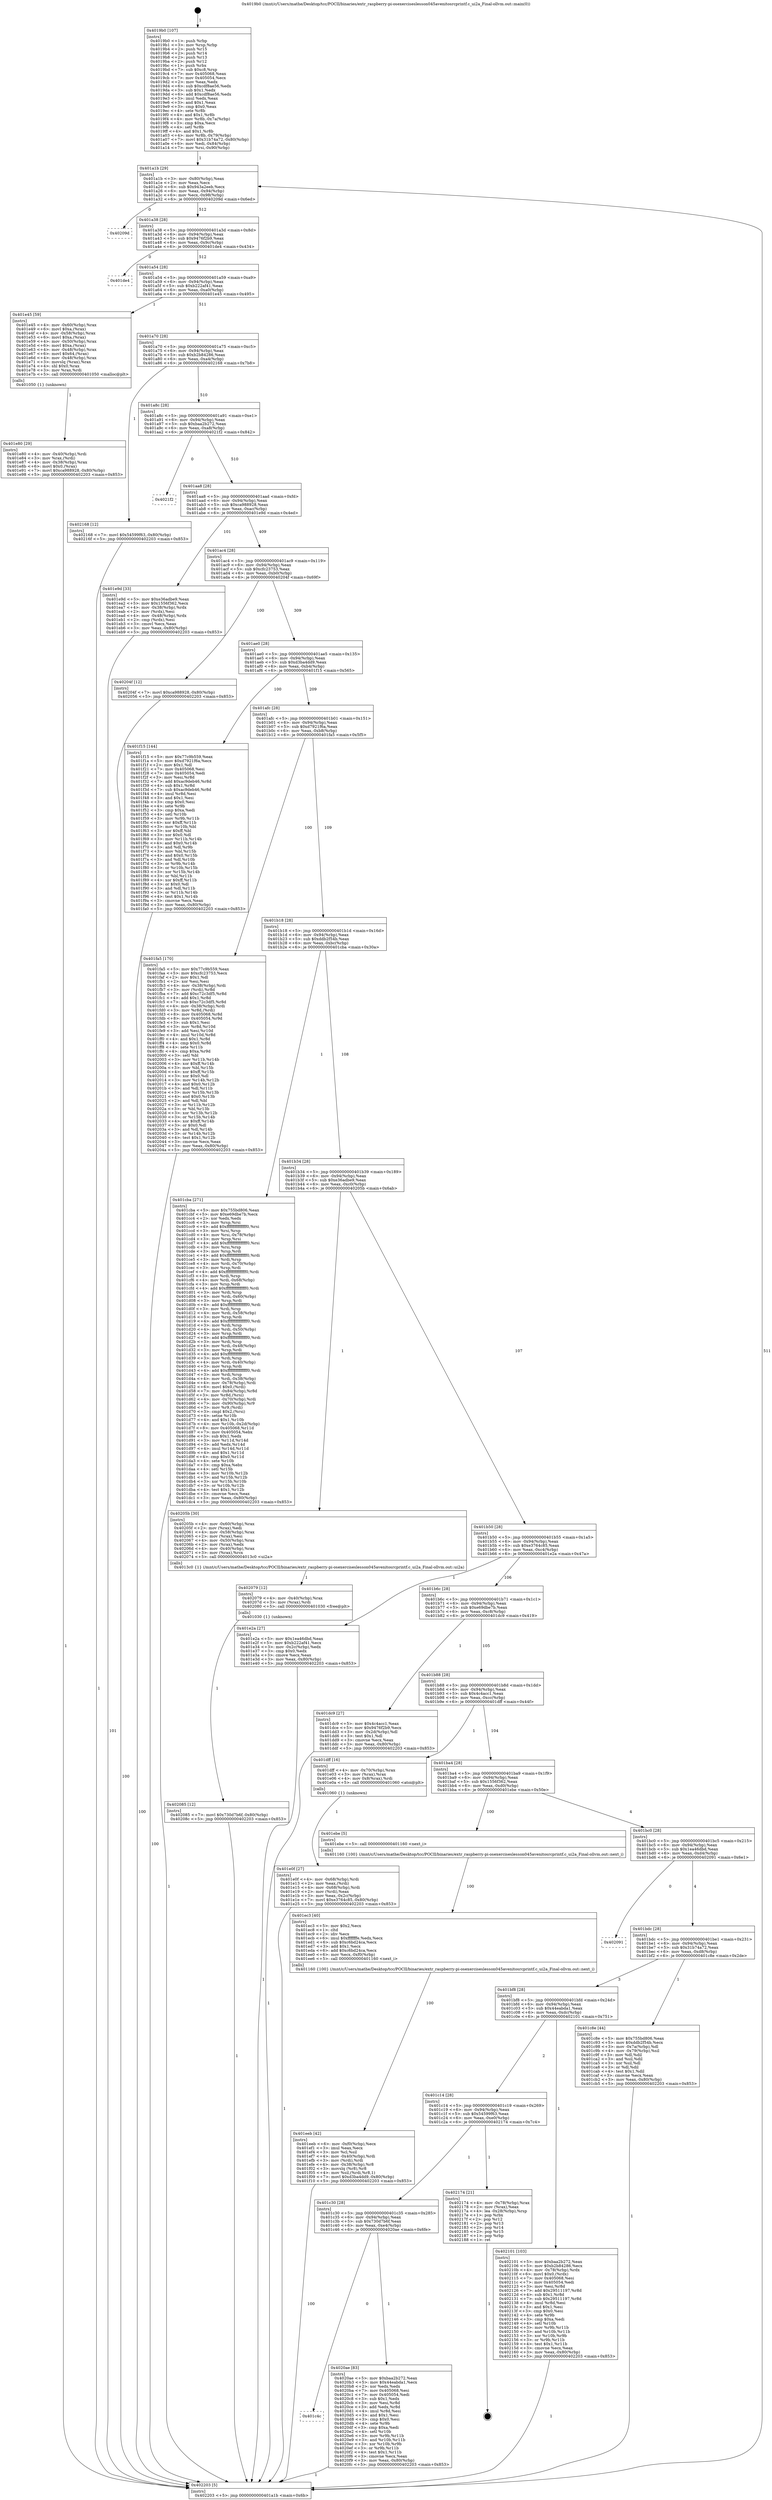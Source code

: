 digraph "0x4019b0" {
  label = "0x4019b0 (/mnt/c/Users/mathe/Desktop/tcc/POCII/binaries/extr_raspberry-pi-osexerciseslesson045avenitosrcprintf.c_ui2a_Final-ollvm.out::main(0))"
  labelloc = "t"
  node[shape=record]

  Entry [label="",width=0.3,height=0.3,shape=circle,fillcolor=black,style=filled]
  "0x401a1b" [label="{
     0x401a1b [29]\l
     | [instrs]\l
     &nbsp;&nbsp;0x401a1b \<+3\>: mov -0x80(%rbp),%eax\l
     &nbsp;&nbsp;0x401a1e \<+2\>: mov %eax,%ecx\l
     &nbsp;&nbsp;0x401a20 \<+6\>: sub $0x943a2eeb,%ecx\l
     &nbsp;&nbsp;0x401a26 \<+6\>: mov %eax,-0x94(%rbp)\l
     &nbsp;&nbsp;0x401a2c \<+6\>: mov %ecx,-0x98(%rbp)\l
     &nbsp;&nbsp;0x401a32 \<+6\>: je 000000000040209d \<main+0x6ed\>\l
  }"]
  "0x40209d" [label="{
     0x40209d\l
  }", style=dashed]
  "0x401a38" [label="{
     0x401a38 [28]\l
     | [instrs]\l
     &nbsp;&nbsp;0x401a38 \<+5\>: jmp 0000000000401a3d \<main+0x8d\>\l
     &nbsp;&nbsp;0x401a3d \<+6\>: mov -0x94(%rbp),%eax\l
     &nbsp;&nbsp;0x401a43 \<+5\>: sub $0x9476f2b9,%eax\l
     &nbsp;&nbsp;0x401a48 \<+6\>: mov %eax,-0x9c(%rbp)\l
     &nbsp;&nbsp;0x401a4e \<+6\>: je 0000000000401de4 \<main+0x434\>\l
  }"]
  Exit [label="",width=0.3,height=0.3,shape=circle,fillcolor=black,style=filled,peripheries=2]
  "0x401de4" [label="{
     0x401de4\l
  }", style=dashed]
  "0x401a54" [label="{
     0x401a54 [28]\l
     | [instrs]\l
     &nbsp;&nbsp;0x401a54 \<+5\>: jmp 0000000000401a59 \<main+0xa9\>\l
     &nbsp;&nbsp;0x401a59 \<+6\>: mov -0x94(%rbp),%eax\l
     &nbsp;&nbsp;0x401a5f \<+5\>: sub $0xb222af41,%eax\l
     &nbsp;&nbsp;0x401a64 \<+6\>: mov %eax,-0xa0(%rbp)\l
     &nbsp;&nbsp;0x401a6a \<+6\>: je 0000000000401e45 \<main+0x495\>\l
  }"]
  "0x401c4c" [label="{
     0x401c4c\l
  }", style=dashed]
  "0x401e45" [label="{
     0x401e45 [59]\l
     | [instrs]\l
     &nbsp;&nbsp;0x401e45 \<+4\>: mov -0x60(%rbp),%rax\l
     &nbsp;&nbsp;0x401e49 \<+6\>: movl $0xa,(%rax)\l
     &nbsp;&nbsp;0x401e4f \<+4\>: mov -0x58(%rbp),%rax\l
     &nbsp;&nbsp;0x401e53 \<+6\>: movl $0xa,(%rax)\l
     &nbsp;&nbsp;0x401e59 \<+4\>: mov -0x50(%rbp),%rax\l
     &nbsp;&nbsp;0x401e5d \<+6\>: movl $0xa,(%rax)\l
     &nbsp;&nbsp;0x401e63 \<+4\>: mov -0x48(%rbp),%rax\l
     &nbsp;&nbsp;0x401e67 \<+6\>: movl $0x64,(%rax)\l
     &nbsp;&nbsp;0x401e6d \<+4\>: mov -0x48(%rbp),%rax\l
     &nbsp;&nbsp;0x401e71 \<+3\>: movslq (%rax),%rax\l
     &nbsp;&nbsp;0x401e74 \<+4\>: shl $0x0,%rax\l
     &nbsp;&nbsp;0x401e78 \<+3\>: mov %rax,%rdi\l
     &nbsp;&nbsp;0x401e7b \<+5\>: call 0000000000401050 \<malloc@plt\>\l
     | [calls]\l
     &nbsp;&nbsp;0x401050 \{1\} (unknown)\l
  }"]
  "0x401a70" [label="{
     0x401a70 [28]\l
     | [instrs]\l
     &nbsp;&nbsp;0x401a70 \<+5\>: jmp 0000000000401a75 \<main+0xc5\>\l
     &nbsp;&nbsp;0x401a75 \<+6\>: mov -0x94(%rbp),%eax\l
     &nbsp;&nbsp;0x401a7b \<+5\>: sub $0xb2b84286,%eax\l
     &nbsp;&nbsp;0x401a80 \<+6\>: mov %eax,-0xa4(%rbp)\l
     &nbsp;&nbsp;0x401a86 \<+6\>: je 0000000000402168 \<main+0x7b8\>\l
  }"]
  "0x4020ae" [label="{
     0x4020ae [83]\l
     | [instrs]\l
     &nbsp;&nbsp;0x4020ae \<+5\>: mov $0xbaa2b272,%eax\l
     &nbsp;&nbsp;0x4020b3 \<+5\>: mov $0x44eabda1,%ecx\l
     &nbsp;&nbsp;0x4020b8 \<+2\>: xor %edx,%edx\l
     &nbsp;&nbsp;0x4020ba \<+7\>: mov 0x405068,%esi\l
     &nbsp;&nbsp;0x4020c1 \<+7\>: mov 0x405054,%edi\l
     &nbsp;&nbsp;0x4020c8 \<+3\>: sub $0x1,%edx\l
     &nbsp;&nbsp;0x4020cb \<+3\>: mov %esi,%r8d\l
     &nbsp;&nbsp;0x4020ce \<+3\>: add %edx,%r8d\l
     &nbsp;&nbsp;0x4020d1 \<+4\>: imul %r8d,%esi\l
     &nbsp;&nbsp;0x4020d5 \<+3\>: and $0x1,%esi\l
     &nbsp;&nbsp;0x4020d8 \<+3\>: cmp $0x0,%esi\l
     &nbsp;&nbsp;0x4020db \<+4\>: sete %r9b\l
     &nbsp;&nbsp;0x4020df \<+3\>: cmp $0xa,%edi\l
     &nbsp;&nbsp;0x4020e2 \<+4\>: setl %r10b\l
     &nbsp;&nbsp;0x4020e6 \<+3\>: mov %r9b,%r11b\l
     &nbsp;&nbsp;0x4020e9 \<+3\>: and %r10b,%r11b\l
     &nbsp;&nbsp;0x4020ec \<+3\>: xor %r10b,%r9b\l
     &nbsp;&nbsp;0x4020ef \<+3\>: or %r9b,%r11b\l
     &nbsp;&nbsp;0x4020f2 \<+4\>: test $0x1,%r11b\l
     &nbsp;&nbsp;0x4020f6 \<+3\>: cmovne %ecx,%eax\l
     &nbsp;&nbsp;0x4020f9 \<+3\>: mov %eax,-0x80(%rbp)\l
     &nbsp;&nbsp;0x4020fc \<+5\>: jmp 0000000000402203 \<main+0x853\>\l
  }"]
  "0x402168" [label="{
     0x402168 [12]\l
     | [instrs]\l
     &nbsp;&nbsp;0x402168 \<+7\>: movl $0x54599f63,-0x80(%rbp)\l
     &nbsp;&nbsp;0x40216f \<+5\>: jmp 0000000000402203 \<main+0x853\>\l
  }"]
  "0x401a8c" [label="{
     0x401a8c [28]\l
     | [instrs]\l
     &nbsp;&nbsp;0x401a8c \<+5\>: jmp 0000000000401a91 \<main+0xe1\>\l
     &nbsp;&nbsp;0x401a91 \<+6\>: mov -0x94(%rbp),%eax\l
     &nbsp;&nbsp;0x401a97 \<+5\>: sub $0xbaa2b272,%eax\l
     &nbsp;&nbsp;0x401a9c \<+6\>: mov %eax,-0xa8(%rbp)\l
     &nbsp;&nbsp;0x401aa2 \<+6\>: je 00000000004021f2 \<main+0x842\>\l
  }"]
  "0x401c30" [label="{
     0x401c30 [28]\l
     | [instrs]\l
     &nbsp;&nbsp;0x401c30 \<+5\>: jmp 0000000000401c35 \<main+0x285\>\l
     &nbsp;&nbsp;0x401c35 \<+6\>: mov -0x94(%rbp),%eax\l
     &nbsp;&nbsp;0x401c3b \<+5\>: sub $0x730d7b6f,%eax\l
     &nbsp;&nbsp;0x401c40 \<+6\>: mov %eax,-0xe4(%rbp)\l
     &nbsp;&nbsp;0x401c46 \<+6\>: je 00000000004020ae \<main+0x6fe\>\l
  }"]
  "0x4021f2" [label="{
     0x4021f2\l
  }", style=dashed]
  "0x401aa8" [label="{
     0x401aa8 [28]\l
     | [instrs]\l
     &nbsp;&nbsp;0x401aa8 \<+5\>: jmp 0000000000401aad \<main+0xfd\>\l
     &nbsp;&nbsp;0x401aad \<+6\>: mov -0x94(%rbp),%eax\l
     &nbsp;&nbsp;0x401ab3 \<+5\>: sub $0xca988928,%eax\l
     &nbsp;&nbsp;0x401ab8 \<+6\>: mov %eax,-0xac(%rbp)\l
     &nbsp;&nbsp;0x401abe \<+6\>: je 0000000000401e9d \<main+0x4ed\>\l
  }"]
  "0x402174" [label="{
     0x402174 [21]\l
     | [instrs]\l
     &nbsp;&nbsp;0x402174 \<+4\>: mov -0x78(%rbp),%rax\l
     &nbsp;&nbsp;0x402178 \<+2\>: mov (%rax),%eax\l
     &nbsp;&nbsp;0x40217a \<+4\>: lea -0x28(%rbp),%rsp\l
     &nbsp;&nbsp;0x40217e \<+1\>: pop %rbx\l
     &nbsp;&nbsp;0x40217f \<+2\>: pop %r12\l
     &nbsp;&nbsp;0x402181 \<+2\>: pop %r13\l
     &nbsp;&nbsp;0x402183 \<+2\>: pop %r14\l
     &nbsp;&nbsp;0x402185 \<+2\>: pop %r15\l
     &nbsp;&nbsp;0x402187 \<+1\>: pop %rbp\l
     &nbsp;&nbsp;0x402188 \<+1\>: ret\l
  }"]
  "0x401e9d" [label="{
     0x401e9d [33]\l
     | [instrs]\l
     &nbsp;&nbsp;0x401e9d \<+5\>: mov $0xe36adbe9,%eax\l
     &nbsp;&nbsp;0x401ea2 \<+5\>: mov $0x1556f362,%ecx\l
     &nbsp;&nbsp;0x401ea7 \<+4\>: mov -0x38(%rbp),%rdx\l
     &nbsp;&nbsp;0x401eab \<+2\>: mov (%rdx),%esi\l
     &nbsp;&nbsp;0x401ead \<+4\>: mov -0x48(%rbp),%rdx\l
     &nbsp;&nbsp;0x401eb1 \<+2\>: cmp (%rdx),%esi\l
     &nbsp;&nbsp;0x401eb3 \<+3\>: cmovl %ecx,%eax\l
     &nbsp;&nbsp;0x401eb6 \<+3\>: mov %eax,-0x80(%rbp)\l
     &nbsp;&nbsp;0x401eb9 \<+5\>: jmp 0000000000402203 \<main+0x853\>\l
  }"]
  "0x401ac4" [label="{
     0x401ac4 [28]\l
     | [instrs]\l
     &nbsp;&nbsp;0x401ac4 \<+5\>: jmp 0000000000401ac9 \<main+0x119\>\l
     &nbsp;&nbsp;0x401ac9 \<+6\>: mov -0x94(%rbp),%eax\l
     &nbsp;&nbsp;0x401acf \<+5\>: sub $0xcfc23753,%eax\l
     &nbsp;&nbsp;0x401ad4 \<+6\>: mov %eax,-0xb0(%rbp)\l
     &nbsp;&nbsp;0x401ada \<+6\>: je 000000000040204f \<main+0x69f\>\l
  }"]
  "0x401c14" [label="{
     0x401c14 [28]\l
     | [instrs]\l
     &nbsp;&nbsp;0x401c14 \<+5\>: jmp 0000000000401c19 \<main+0x269\>\l
     &nbsp;&nbsp;0x401c19 \<+6\>: mov -0x94(%rbp),%eax\l
     &nbsp;&nbsp;0x401c1f \<+5\>: sub $0x54599f63,%eax\l
     &nbsp;&nbsp;0x401c24 \<+6\>: mov %eax,-0xe0(%rbp)\l
     &nbsp;&nbsp;0x401c2a \<+6\>: je 0000000000402174 \<main+0x7c4\>\l
  }"]
  "0x40204f" [label="{
     0x40204f [12]\l
     | [instrs]\l
     &nbsp;&nbsp;0x40204f \<+7\>: movl $0xca988928,-0x80(%rbp)\l
     &nbsp;&nbsp;0x402056 \<+5\>: jmp 0000000000402203 \<main+0x853\>\l
  }"]
  "0x401ae0" [label="{
     0x401ae0 [28]\l
     | [instrs]\l
     &nbsp;&nbsp;0x401ae0 \<+5\>: jmp 0000000000401ae5 \<main+0x135\>\l
     &nbsp;&nbsp;0x401ae5 \<+6\>: mov -0x94(%rbp),%eax\l
     &nbsp;&nbsp;0x401aeb \<+5\>: sub $0xd3ba4dd9,%eax\l
     &nbsp;&nbsp;0x401af0 \<+6\>: mov %eax,-0xb4(%rbp)\l
     &nbsp;&nbsp;0x401af6 \<+6\>: je 0000000000401f15 \<main+0x565\>\l
  }"]
  "0x402101" [label="{
     0x402101 [103]\l
     | [instrs]\l
     &nbsp;&nbsp;0x402101 \<+5\>: mov $0xbaa2b272,%eax\l
     &nbsp;&nbsp;0x402106 \<+5\>: mov $0xb2b84286,%ecx\l
     &nbsp;&nbsp;0x40210b \<+4\>: mov -0x78(%rbp),%rdx\l
     &nbsp;&nbsp;0x40210f \<+6\>: movl $0x0,(%rdx)\l
     &nbsp;&nbsp;0x402115 \<+7\>: mov 0x405068,%esi\l
     &nbsp;&nbsp;0x40211c \<+7\>: mov 0x405054,%edi\l
     &nbsp;&nbsp;0x402123 \<+3\>: mov %esi,%r8d\l
     &nbsp;&nbsp;0x402126 \<+7\>: add $0x29511197,%r8d\l
     &nbsp;&nbsp;0x40212d \<+4\>: sub $0x1,%r8d\l
     &nbsp;&nbsp;0x402131 \<+7\>: sub $0x29511197,%r8d\l
     &nbsp;&nbsp;0x402138 \<+4\>: imul %r8d,%esi\l
     &nbsp;&nbsp;0x40213c \<+3\>: and $0x1,%esi\l
     &nbsp;&nbsp;0x40213f \<+3\>: cmp $0x0,%esi\l
     &nbsp;&nbsp;0x402142 \<+4\>: sete %r9b\l
     &nbsp;&nbsp;0x402146 \<+3\>: cmp $0xa,%edi\l
     &nbsp;&nbsp;0x402149 \<+4\>: setl %r10b\l
     &nbsp;&nbsp;0x40214d \<+3\>: mov %r9b,%r11b\l
     &nbsp;&nbsp;0x402150 \<+3\>: and %r10b,%r11b\l
     &nbsp;&nbsp;0x402153 \<+3\>: xor %r10b,%r9b\l
     &nbsp;&nbsp;0x402156 \<+3\>: or %r9b,%r11b\l
     &nbsp;&nbsp;0x402159 \<+4\>: test $0x1,%r11b\l
     &nbsp;&nbsp;0x40215d \<+3\>: cmovne %ecx,%eax\l
     &nbsp;&nbsp;0x402160 \<+3\>: mov %eax,-0x80(%rbp)\l
     &nbsp;&nbsp;0x402163 \<+5\>: jmp 0000000000402203 \<main+0x853\>\l
  }"]
  "0x401f15" [label="{
     0x401f15 [144]\l
     | [instrs]\l
     &nbsp;&nbsp;0x401f15 \<+5\>: mov $0x77c9b559,%eax\l
     &nbsp;&nbsp;0x401f1a \<+5\>: mov $0xd7921f6a,%ecx\l
     &nbsp;&nbsp;0x401f1f \<+2\>: mov $0x1,%dl\l
     &nbsp;&nbsp;0x401f21 \<+7\>: mov 0x405068,%esi\l
     &nbsp;&nbsp;0x401f28 \<+7\>: mov 0x405054,%edi\l
     &nbsp;&nbsp;0x401f2f \<+3\>: mov %esi,%r8d\l
     &nbsp;&nbsp;0x401f32 \<+7\>: add $0xac9deb46,%r8d\l
     &nbsp;&nbsp;0x401f39 \<+4\>: sub $0x1,%r8d\l
     &nbsp;&nbsp;0x401f3d \<+7\>: sub $0xac9deb46,%r8d\l
     &nbsp;&nbsp;0x401f44 \<+4\>: imul %r8d,%esi\l
     &nbsp;&nbsp;0x401f48 \<+3\>: and $0x1,%esi\l
     &nbsp;&nbsp;0x401f4b \<+3\>: cmp $0x0,%esi\l
     &nbsp;&nbsp;0x401f4e \<+4\>: sete %r9b\l
     &nbsp;&nbsp;0x401f52 \<+3\>: cmp $0xa,%edi\l
     &nbsp;&nbsp;0x401f55 \<+4\>: setl %r10b\l
     &nbsp;&nbsp;0x401f59 \<+3\>: mov %r9b,%r11b\l
     &nbsp;&nbsp;0x401f5c \<+4\>: xor $0xff,%r11b\l
     &nbsp;&nbsp;0x401f60 \<+3\>: mov %r10b,%bl\l
     &nbsp;&nbsp;0x401f63 \<+3\>: xor $0xff,%bl\l
     &nbsp;&nbsp;0x401f66 \<+3\>: xor $0x0,%dl\l
     &nbsp;&nbsp;0x401f69 \<+3\>: mov %r11b,%r14b\l
     &nbsp;&nbsp;0x401f6c \<+4\>: and $0x0,%r14b\l
     &nbsp;&nbsp;0x401f70 \<+3\>: and %dl,%r9b\l
     &nbsp;&nbsp;0x401f73 \<+3\>: mov %bl,%r15b\l
     &nbsp;&nbsp;0x401f76 \<+4\>: and $0x0,%r15b\l
     &nbsp;&nbsp;0x401f7a \<+3\>: and %dl,%r10b\l
     &nbsp;&nbsp;0x401f7d \<+3\>: or %r9b,%r14b\l
     &nbsp;&nbsp;0x401f80 \<+3\>: or %r10b,%r15b\l
     &nbsp;&nbsp;0x401f83 \<+3\>: xor %r15b,%r14b\l
     &nbsp;&nbsp;0x401f86 \<+3\>: or %bl,%r11b\l
     &nbsp;&nbsp;0x401f89 \<+4\>: xor $0xff,%r11b\l
     &nbsp;&nbsp;0x401f8d \<+3\>: or $0x0,%dl\l
     &nbsp;&nbsp;0x401f90 \<+3\>: and %dl,%r11b\l
     &nbsp;&nbsp;0x401f93 \<+3\>: or %r11b,%r14b\l
     &nbsp;&nbsp;0x401f96 \<+4\>: test $0x1,%r14b\l
     &nbsp;&nbsp;0x401f9a \<+3\>: cmovne %ecx,%eax\l
     &nbsp;&nbsp;0x401f9d \<+3\>: mov %eax,-0x80(%rbp)\l
     &nbsp;&nbsp;0x401fa0 \<+5\>: jmp 0000000000402203 \<main+0x853\>\l
  }"]
  "0x401afc" [label="{
     0x401afc [28]\l
     | [instrs]\l
     &nbsp;&nbsp;0x401afc \<+5\>: jmp 0000000000401b01 \<main+0x151\>\l
     &nbsp;&nbsp;0x401b01 \<+6\>: mov -0x94(%rbp),%eax\l
     &nbsp;&nbsp;0x401b07 \<+5\>: sub $0xd7921f6a,%eax\l
     &nbsp;&nbsp;0x401b0c \<+6\>: mov %eax,-0xb8(%rbp)\l
     &nbsp;&nbsp;0x401b12 \<+6\>: je 0000000000401fa5 \<main+0x5f5\>\l
  }"]
  "0x402085" [label="{
     0x402085 [12]\l
     | [instrs]\l
     &nbsp;&nbsp;0x402085 \<+7\>: movl $0x730d7b6f,-0x80(%rbp)\l
     &nbsp;&nbsp;0x40208c \<+5\>: jmp 0000000000402203 \<main+0x853\>\l
  }"]
  "0x401fa5" [label="{
     0x401fa5 [170]\l
     | [instrs]\l
     &nbsp;&nbsp;0x401fa5 \<+5\>: mov $0x77c9b559,%eax\l
     &nbsp;&nbsp;0x401faa \<+5\>: mov $0xcfc23753,%ecx\l
     &nbsp;&nbsp;0x401faf \<+2\>: mov $0x1,%dl\l
     &nbsp;&nbsp;0x401fb1 \<+2\>: xor %esi,%esi\l
     &nbsp;&nbsp;0x401fb3 \<+4\>: mov -0x38(%rbp),%rdi\l
     &nbsp;&nbsp;0x401fb7 \<+3\>: mov (%rdi),%r8d\l
     &nbsp;&nbsp;0x401fba \<+7\>: add $0xc72c3df5,%r8d\l
     &nbsp;&nbsp;0x401fc1 \<+4\>: add $0x1,%r8d\l
     &nbsp;&nbsp;0x401fc5 \<+7\>: sub $0xc72c3df5,%r8d\l
     &nbsp;&nbsp;0x401fcc \<+4\>: mov -0x38(%rbp),%rdi\l
     &nbsp;&nbsp;0x401fd0 \<+3\>: mov %r8d,(%rdi)\l
     &nbsp;&nbsp;0x401fd3 \<+8\>: mov 0x405068,%r8d\l
     &nbsp;&nbsp;0x401fdb \<+8\>: mov 0x405054,%r9d\l
     &nbsp;&nbsp;0x401fe3 \<+3\>: sub $0x1,%esi\l
     &nbsp;&nbsp;0x401fe6 \<+3\>: mov %r8d,%r10d\l
     &nbsp;&nbsp;0x401fe9 \<+3\>: add %esi,%r10d\l
     &nbsp;&nbsp;0x401fec \<+4\>: imul %r10d,%r8d\l
     &nbsp;&nbsp;0x401ff0 \<+4\>: and $0x1,%r8d\l
     &nbsp;&nbsp;0x401ff4 \<+4\>: cmp $0x0,%r8d\l
     &nbsp;&nbsp;0x401ff8 \<+4\>: sete %r11b\l
     &nbsp;&nbsp;0x401ffc \<+4\>: cmp $0xa,%r9d\l
     &nbsp;&nbsp;0x402000 \<+3\>: setl %bl\l
     &nbsp;&nbsp;0x402003 \<+3\>: mov %r11b,%r14b\l
     &nbsp;&nbsp;0x402006 \<+4\>: xor $0xff,%r14b\l
     &nbsp;&nbsp;0x40200a \<+3\>: mov %bl,%r15b\l
     &nbsp;&nbsp;0x40200d \<+4\>: xor $0xff,%r15b\l
     &nbsp;&nbsp;0x402011 \<+3\>: xor $0x0,%dl\l
     &nbsp;&nbsp;0x402014 \<+3\>: mov %r14b,%r12b\l
     &nbsp;&nbsp;0x402017 \<+4\>: and $0x0,%r12b\l
     &nbsp;&nbsp;0x40201b \<+3\>: and %dl,%r11b\l
     &nbsp;&nbsp;0x40201e \<+3\>: mov %r15b,%r13b\l
     &nbsp;&nbsp;0x402021 \<+4\>: and $0x0,%r13b\l
     &nbsp;&nbsp;0x402025 \<+2\>: and %dl,%bl\l
     &nbsp;&nbsp;0x402027 \<+3\>: or %r11b,%r12b\l
     &nbsp;&nbsp;0x40202a \<+3\>: or %bl,%r13b\l
     &nbsp;&nbsp;0x40202d \<+3\>: xor %r13b,%r12b\l
     &nbsp;&nbsp;0x402030 \<+3\>: or %r15b,%r14b\l
     &nbsp;&nbsp;0x402033 \<+4\>: xor $0xff,%r14b\l
     &nbsp;&nbsp;0x402037 \<+3\>: or $0x0,%dl\l
     &nbsp;&nbsp;0x40203a \<+3\>: and %dl,%r14b\l
     &nbsp;&nbsp;0x40203d \<+3\>: or %r14b,%r12b\l
     &nbsp;&nbsp;0x402040 \<+4\>: test $0x1,%r12b\l
     &nbsp;&nbsp;0x402044 \<+3\>: cmovne %ecx,%eax\l
     &nbsp;&nbsp;0x402047 \<+3\>: mov %eax,-0x80(%rbp)\l
     &nbsp;&nbsp;0x40204a \<+5\>: jmp 0000000000402203 \<main+0x853\>\l
  }"]
  "0x401b18" [label="{
     0x401b18 [28]\l
     | [instrs]\l
     &nbsp;&nbsp;0x401b18 \<+5\>: jmp 0000000000401b1d \<main+0x16d\>\l
     &nbsp;&nbsp;0x401b1d \<+6\>: mov -0x94(%rbp),%eax\l
     &nbsp;&nbsp;0x401b23 \<+5\>: sub $0xddb2f54b,%eax\l
     &nbsp;&nbsp;0x401b28 \<+6\>: mov %eax,-0xbc(%rbp)\l
     &nbsp;&nbsp;0x401b2e \<+6\>: je 0000000000401cba \<main+0x30a\>\l
  }"]
  "0x402079" [label="{
     0x402079 [12]\l
     | [instrs]\l
     &nbsp;&nbsp;0x402079 \<+4\>: mov -0x40(%rbp),%rax\l
     &nbsp;&nbsp;0x40207d \<+3\>: mov (%rax),%rdi\l
     &nbsp;&nbsp;0x402080 \<+5\>: call 0000000000401030 \<free@plt\>\l
     | [calls]\l
     &nbsp;&nbsp;0x401030 \{1\} (unknown)\l
  }"]
  "0x401cba" [label="{
     0x401cba [271]\l
     | [instrs]\l
     &nbsp;&nbsp;0x401cba \<+5\>: mov $0x755bd806,%eax\l
     &nbsp;&nbsp;0x401cbf \<+5\>: mov $0xe69dbe7b,%ecx\l
     &nbsp;&nbsp;0x401cc4 \<+2\>: xor %edx,%edx\l
     &nbsp;&nbsp;0x401cc6 \<+3\>: mov %rsp,%rsi\l
     &nbsp;&nbsp;0x401cc9 \<+4\>: add $0xfffffffffffffff0,%rsi\l
     &nbsp;&nbsp;0x401ccd \<+3\>: mov %rsi,%rsp\l
     &nbsp;&nbsp;0x401cd0 \<+4\>: mov %rsi,-0x78(%rbp)\l
     &nbsp;&nbsp;0x401cd4 \<+3\>: mov %rsp,%rsi\l
     &nbsp;&nbsp;0x401cd7 \<+4\>: add $0xfffffffffffffff0,%rsi\l
     &nbsp;&nbsp;0x401cdb \<+3\>: mov %rsi,%rsp\l
     &nbsp;&nbsp;0x401cde \<+3\>: mov %rsp,%rdi\l
     &nbsp;&nbsp;0x401ce1 \<+4\>: add $0xfffffffffffffff0,%rdi\l
     &nbsp;&nbsp;0x401ce5 \<+3\>: mov %rdi,%rsp\l
     &nbsp;&nbsp;0x401ce8 \<+4\>: mov %rdi,-0x70(%rbp)\l
     &nbsp;&nbsp;0x401cec \<+3\>: mov %rsp,%rdi\l
     &nbsp;&nbsp;0x401cef \<+4\>: add $0xfffffffffffffff0,%rdi\l
     &nbsp;&nbsp;0x401cf3 \<+3\>: mov %rdi,%rsp\l
     &nbsp;&nbsp;0x401cf6 \<+4\>: mov %rdi,-0x68(%rbp)\l
     &nbsp;&nbsp;0x401cfa \<+3\>: mov %rsp,%rdi\l
     &nbsp;&nbsp;0x401cfd \<+4\>: add $0xfffffffffffffff0,%rdi\l
     &nbsp;&nbsp;0x401d01 \<+3\>: mov %rdi,%rsp\l
     &nbsp;&nbsp;0x401d04 \<+4\>: mov %rdi,-0x60(%rbp)\l
     &nbsp;&nbsp;0x401d08 \<+3\>: mov %rsp,%rdi\l
     &nbsp;&nbsp;0x401d0b \<+4\>: add $0xfffffffffffffff0,%rdi\l
     &nbsp;&nbsp;0x401d0f \<+3\>: mov %rdi,%rsp\l
     &nbsp;&nbsp;0x401d12 \<+4\>: mov %rdi,-0x58(%rbp)\l
     &nbsp;&nbsp;0x401d16 \<+3\>: mov %rsp,%rdi\l
     &nbsp;&nbsp;0x401d19 \<+4\>: add $0xfffffffffffffff0,%rdi\l
     &nbsp;&nbsp;0x401d1d \<+3\>: mov %rdi,%rsp\l
     &nbsp;&nbsp;0x401d20 \<+4\>: mov %rdi,-0x50(%rbp)\l
     &nbsp;&nbsp;0x401d24 \<+3\>: mov %rsp,%rdi\l
     &nbsp;&nbsp;0x401d27 \<+4\>: add $0xfffffffffffffff0,%rdi\l
     &nbsp;&nbsp;0x401d2b \<+3\>: mov %rdi,%rsp\l
     &nbsp;&nbsp;0x401d2e \<+4\>: mov %rdi,-0x48(%rbp)\l
     &nbsp;&nbsp;0x401d32 \<+3\>: mov %rsp,%rdi\l
     &nbsp;&nbsp;0x401d35 \<+4\>: add $0xfffffffffffffff0,%rdi\l
     &nbsp;&nbsp;0x401d39 \<+3\>: mov %rdi,%rsp\l
     &nbsp;&nbsp;0x401d3c \<+4\>: mov %rdi,-0x40(%rbp)\l
     &nbsp;&nbsp;0x401d40 \<+3\>: mov %rsp,%rdi\l
     &nbsp;&nbsp;0x401d43 \<+4\>: add $0xfffffffffffffff0,%rdi\l
     &nbsp;&nbsp;0x401d47 \<+3\>: mov %rdi,%rsp\l
     &nbsp;&nbsp;0x401d4a \<+4\>: mov %rdi,-0x38(%rbp)\l
     &nbsp;&nbsp;0x401d4e \<+4\>: mov -0x78(%rbp),%rdi\l
     &nbsp;&nbsp;0x401d52 \<+6\>: movl $0x0,(%rdi)\l
     &nbsp;&nbsp;0x401d58 \<+7\>: mov -0x84(%rbp),%r8d\l
     &nbsp;&nbsp;0x401d5f \<+3\>: mov %r8d,(%rsi)\l
     &nbsp;&nbsp;0x401d62 \<+4\>: mov -0x70(%rbp),%rdi\l
     &nbsp;&nbsp;0x401d66 \<+7\>: mov -0x90(%rbp),%r9\l
     &nbsp;&nbsp;0x401d6d \<+3\>: mov %r9,(%rdi)\l
     &nbsp;&nbsp;0x401d70 \<+3\>: cmpl $0x2,(%rsi)\l
     &nbsp;&nbsp;0x401d73 \<+4\>: setne %r10b\l
     &nbsp;&nbsp;0x401d77 \<+4\>: and $0x1,%r10b\l
     &nbsp;&nbsp;0x401d7b \<+4\>: mov %r10b,-0x2d(%rbp)\l
     &nbsp;&nbsp;0x401d7f \<+8\>: mov 0x405068,%r11d\l
     &nbsp;&nbsp;0x401d87 \<+7\>: mov 0x405054,%ebx\l
     &nbsp;&nbsp;0x401d8e \<+3\>: sub $0x1,%edx\l
     &nbsp;&nbsp;0x401d91 \<+3\>: mov %r11d,%r14d\l
     &nbsp;&nbsp;0x401d94 \<+3\>: add %edx,%r14d\l
     &nbsp;&nbsp;0x401d97 \<+4\>: imul %r14d,%r11d\l
     &nbsp;&nbsp;0x401d9b \<+4\>: and $0x1,%r11d\l
     &nbsp;&nbsp;0x401d9f \<+4\>: cmp $0x0,%r11d\l
     &nbsp;&nbsp;0x401da3 \<+4\>: sete %r10b\l
     &nbsp;&nbsp;0x401da7 \<+3\>: cmp $0xa,%ebx\l
     &nbsp;&nbsp;0x401daa \<+4\>: setl %r15b\l
     &nbsp;&nbsp;0x401dae \<+3\>: mov %r10b,%r12b\l
     &nbsp;&nbsp;0x401db1 \<+3\>: and %r15b,%r12b\l
     &nbsp;&nbsp;0x401db4 \<+3\>: xor %r15b,%r10b\l
     &nbsp;&nbsp;0x401db7 \<+3\>: or %r10b,%r12b\l
     &nbsp;&nbsp;0x401dba \<+4\>: test $0x1,%r12b\l
     &nbsp;&nbsp;0x401dbe \<+3\>: cmovne %ecx,%eax\l
     &nbsp;&nbsp;0x401dc1 \<+3\>: mov %eax,-0x80(%rbp)\l
     &nbsp;&nbsp;0x401dc4 \<+5\>: jmp 0000000000402203 \<main+0x853\>\l
  }"]
  "0x401b34" [label="{
     0x401b34 [28]\l
     | [instrs]\l
     &nbsp;&nbsp;0x401b34 \<+5\>: jmp 0000000000401b39 \<main+0x189\>\l
     &nbsp;&nbsp;0x401b39 \<+6\>: mov -0x94(%rbp),%eax\l
     &nbsp;&nbsp;0x401b3f \<+5\>: sub $0xe36adbe9,%eax\l
     &nbsp;&nbsp;0x401b44 \<+6\>: mov %eax,-0xc0(%rbp)\l
     &nbsp;&nbsp;0x401b4a \<+6\>: je 000000000040205b \<main+0x6ab\>\l
  }"]
  "0x401eeb" [label="{
     0x401eeb [42]\l
     | [instrs]\l
     &nbsp;&nbsp;0x401eeb \<+6\>: mov -0xf0(%rbp),%ecx\l
     &nbsp;&nbsp;0x401ef1 \<+3\>: imul %eax,%ecx\l
     &nbsp;&nbsp;0x401ef4 \<+3\>: mov %cl,%sil\l
     &nbsp;&nbsp;0x401ef7 \<+4\>: mov -0x40(%rbp),%rdi\l
     &nbsp;&nbsp;0x401efb \<+3\>: mov (%rdi),%rdi\l
     &nbsp;&nbsp;0x401efe \<+4\>: mov -0x38(%rbp),%r8\l
     &nbsp;&nbsp;0x401f02 \<+3\>: movslq (%r8),%r8\l
     &nbsp;&nbsp;0x401f05 \<+4\>: mov %sil,(%rdi,%r8,1)\l
     &nbsp;&nbsp;0x401f09 \<+7\>: movl $0xd3ba4dd9,-0x80(%rbp)\l
     &nbsp;&nbsp;0x401f10 \<+5\>: jmp 0000000000402203 \<main+0x853\>\l
  }"]
  "0x40205b" [label="{
     0x40205b [30]\l
     | [instrs]\l
     &nbsp;&nbsp;0x40205b \<+4\>: mov -0x60(%rbp),%rax\l
     &nbsp;&nbsp;0x40205f \<+2\>: mov (%rax),%edi\l
     &nbsp;&nbsp;0x402061 \<+4\>: mov -0x58(%rbp),%rax\l
     &nbsp;&nbsp;0x402065 \<+2\>: mov (%rax),%esi\l
     &nbsp;&nbsp;0x402067 \<+4\>: mov -0x50(%rbp),%rax\l
     &nbsp;&nbsp;0x40206b \<+2\>: mov (%rax),%edx\l
     &nbsp;&nbsp;0x40206d \<+4\>: mov -0x40(%rbp),%rax\l
     &nbsp;&nbsp;0x402071 \<+3\>: mov (%rax),%rcx\l
     &nbsp;&nbsp;0x402074 \<+5\>: call 00000000004013c0 \<ui2a\>\l
     | [calls]\l
     &nbsp;&nbsp;0x4013c0 \{1\} (/mnt/c/Users/mathe/Desktop/tcc/POCII/binaries/extr_raspberry-pi-osexerciseslesson045avenitosrcprintf.c_ui2a_Final-ollvm.out::ui2a)\l
  }"]
  "0x401b50" [label="{
     0x401b50 [28]\l
     | [instrs]\l
     &nbsp;&nbsp;0x401b50 \<+5\>: jmp 0000000000401b55 \<main+0x1a5\>\l
     &nbsp;&nbsp;0x401b55 \<+6\>: mov -0x94(%rbp),%eax\l
     &nbsp;&nbsp;0x401b5b \<+5\>: sub $0xe3764c85,%eax\l
     &nbsp;&nbsp;0x401b60 \<+6\>: mov %eax,-0xc4(%rbp)\l
     &nbsp;&nbsp;0x401b66 \<+6\>: je 0000000000401e2a \<main+0x47a\>\l
  }"]
  "0x401ec3" [label="{
     0x401ec3 [40]\l
     | [instrs]\l
     &nbsp;&nbsp;0x401ec3 \<+5\>: mov $0x2,%ecx\l
     &nbsp;&nbsp;0x401ec8 \<+1\>: cltd\l
     &nbsp;&nbsp;0x401ec9 \<+2\>: idiv %ecx\l
     &nbsp;&nbsp;0x401ecb \<+6\>: imul $0xfffffffe,%edx,%ecx\l
     &nbsp;&nbsp;0x401ed1 \<+6\>: sub $0xc6bd24ca,%ecx\l
     &nbsp;&nbsp;0x401ed7 \<+3\>: add $0x1,%ecx\l
     &nbsp;&nbsp;0x401eda \<+6\>: add $0xc6bd24ca,%ecx\l
     &nbsp;&nbsp;0x401ee0 \<+6\>: mov %ecx,-0xf0(%rbp)\l
     &nbsp;&nbsp;0x401ee6 \<+5\>: call 0000000000401160 \<next_i\>\l
     | [calls]\l
     &nbsp;&nbsp;0x401160 \{100\} (/mnt/c/Users/mathe/Desktop/tcc/POCII/binaries/extr_raspberry-pi-osexerciseslesson045avenitosrcprintf.c_ui2a_Final-ollvm.out::next_i)\l
  }"]
  "0x401e2a" [label="{
     0x401e2a [27]\l
     | [instrs]\l
     &nbsp;&nbsp;0x401e2a \<+5\>: mov $0x1ea46dbd,%eax\l
     &nbsp;&nbsp;0x401e2f \<+5\>: mov $0xb222af41,%ecx\l
     &nbsp;&nbsp;0x401e34 \<+3\>: mov -0x2c(%rbp),%edx\l
     &nbsp;&nbsp;0x401e37 \<+3\>: cmp $0x0,%edx\l
     &nbsp;&nbsp;0x401e3a \<+3\>: cmove %ecx,%eax\l
     &nbsp;&nbsp;0x401e3d \<+3\>: mov %eax,-0x80(%rbp)\l
     &nbsp;&nbsp;0x401e40 \<+5\>: jmp 0000000000402203 \<main+0x853\>\l
  }"]
  "0x401b6c" [label="{
     0x401b6c [28]\l
     | [instrs]\l
     &nbsp;&nbsp;0x401b6c \<+5\>: jmp 0000000000401b71 \<main+0x1c1\>\l
     &nbsp;&nbsp;0x401b71 \<+6\>: mov -0x94(%rbp),%eax\l
     &nbsp;&nbsp;0x401b77 \<+5\>: sub $0xe69dbe7b,%eax\l
     &nbsp;&nbsp;0x401b7c \<+6\>: mov %eax,-0xc8(%rbp)\l
     &nbsp;&nbsp;0x401b82 \<+6\>: je 0000000000401dc9 \<main+0x419\>\l
  }"]
  "0x401e80" [label="{
     0x401e80 [29]\l
     | [instrs]\l
     &nbsp;&nbsp;0x401e80 \<+4\>: mov -0x40(%rbp),%rdi\l
     &nbsp;&nbsp;0x401e84 \<+3\>: mov %rax,(%rdi)\l
     &nbsp;&nbsp;0x401e87 \<+4\>: mov -0x38(%rbp),%rax\l
     &nbsp;&nbsp;0x401e8b \<+6\>: movl $0x0,(%rax)\l
     &nbsp;&nbsp;0x401e91 \<+7\>: movl $0xca988928,-0x80(%rbp)\l
     &nbsp;&nbsp;0x401e98 \<+5\>: jmp 0000000000402203 \<main+0x853\>\l
  }"]
  "0x401dc9" [label="{
     0x401dc9 [27]\l
     | [instrs]\l
     &nbsp;&nbsp;0x401dc9 \<+5\>: mov $0x4c4acc1,%eax\l
     &nbsp;&nbsp;0x401dce \<+5\>: mov $0x9476f2b9,%ecx\l
     &nbsp;&nbsp;0x401dd3 \<+3\>: mov -0x2d(%rbp),%dl\l
     &nbsp;&nbsp;0x401dd6 \<+3\>: test $0x1,%dl\l
     &nbsp;&nbsp;0x401dd9 \<+3\>: cmovne %ecx,%eax\l
     &nbsp;&nbsp;0x401ddc \<+3\>: mov %eax,-0x80(%rbp)\l
     &nbsp;&nbsp;0x401ddf \<+5\>: jmp 0000000000402203 \<main+0x853\>\l
  }"]
  "0x401b88" [label="{
     0x401b88 [28]\l
     | [instrs]\l
     &nbsp;&nbsp;0x401b88 \<+5\>: jmp 0000000000401b8d \<main+0x1dd\>\l
     &nbsp;&nbsp;0x401b8d \<+6\>: mov -0x94(%rbp),%eax\l
     &nbsp;&nbsp;0x401b93 \<+5\>: sub $0x4c4acc1,%eax\l
     &nbsp;&nbsp;0x401b98 \<+6\>: mov %eax,-0xcc(%rbp)\l
     &nbsp;&nbsp;0x401b9e \<+6\>: je 0000000000401dff \<main+0x44f\>\l
  }"]
  "0x401e0f" [label="{
     0x401e0f [27]\l
     | [instrs]\l
     &nbsp;&nbsp;0x401e0f \<+4\>: mov -0x68(%rbp),%rdi\l
     &nbsp;&nbsp;0x401e13 \<+2\>: mov %eax,(%rdi)\l
     &nbsp;&nbsp;0x401e15 \<+4\>: mov -0x68(%rbp),%rdi\l
     &nbsp;&nbsp;0x401e19 \<+2\>: mov (%rdi),%eax\l
     &nbsp;&nbsp;0x401e1b \<+3\>: mov %eax,-0x2c(%rbp)\l
     &nbsp;&nbsp;0x401e1e \<+7\>: movl $0xe3764c85,-0x80(%rbp)\l
     &nbsp;&nbsp;0x401e25 \<+5\>: jmp 0000000000402203 \<main+0x853\>\l
  }"]
  "0x401dff" [label="{
     0x401dff [16]\l
     | [instrs]\l
     &nbsp;&nbsp;0x401dff \<+4\>: mov -0x70(%rbp),%rax\l
     &nbsp;&nbsp;0x401e03 \<+3\>: mov (%rax),%rax\l
     &nbsp;&nbsp;0x401e06 \<+4\>: mov 0x8(%rax),%rdi\l
     &nbsp;&nbsp;0x401e0a \<+5\>: call 0000000000401060 \<atoi@plt\>\l
     | [calls]\l
     &nbsp;&nbsp;0x401060 \{1\} (unknown)\l
  }"]
  "0x401ba4" [label="{
     0x401ba4 [28]\l
     | [instrs]\l
     &nbsp;&nbsp;0x401ba4 \<+5\>: jmp 0000000000401ba9 \<main+0x1f9\>\l
     &nbsp;&nbsp;0x401ba9 \<+6\>: mov -0x94(%rbp),%eax\l
     &nbsp;&nbsp;0x401baf \<+5\>: sub $0x1556f362,%eax\l
     &nbsp;&nbsp;0x401bb4 \<+6\>: mov %eax,-0xd0(%rbp)\l
     &nbsp;&nbsp;0x401bba \<+6\>: je 0000000000401ebe \<main+0x50e\>\l
  }"]
  "0x4019b0" [label="{
     0x4019b0 [107]\l
     | [instrs]\l
     &nbsp;&nbsp;0x4019b0 \<+1\>: push %rbp\l
     &nbsp;&nbsp;0x4019b1 \<+3\>: mov %rsp,%rbp\l
     &nbsp;&nbsp;0x4019b4 \<+2\>: push %r15\l
     &nbsp;&nbsp;0x4019b6 \<+2\>: push %r14\l
     &nbsp;&nbsp;0x4019b8 \<+2\>: push %r13\l
     &nbsp;&nbsp;0x4019ba \<+2\>: push %r12\l
     &nbsp;&nbsp;0x4019bc \<+1\>: push %rbx\l
     &nbsp;&nbsp;0x4019bd \<+7\>: sub $0xc8,%rsp\l
     &nbsp;&nbsp;0x4019c4 \<+7\>: mov 0x405068,%eax\l
     &nbsp;&nbsp;0x4019cb \<+7\>: mov 0x405054,%ecx\l
     &nbsp;&nbsp;0x4019d2 \<+2\>: mov %eax,%edx\l
     &nbsp;&nbsp;0x4019d4 \<+6\>: sub $0xcdf8ae56,%edx\l
     &nbsp;&nbsp;0x4019da \<+3\>: sub $0x1,%edx\l
     &nbsp;&nbsp;0x4019dd \<+6\>: add $0xcdf8ae56,%edx\l
     &nbsp;&nbsp;0x4019e3 \<+3\>: imul %edx,%eax\l
     &nbsp;&nbsp;0x4019e6 \<+3\>: and $0x1,%eax\l
     &nbsp;&nbsp;0x4019e9 \<+3\>: cmp $0x0,%eax\l
     &nbsp;&nbsp;0x4019ec \<+4\>: sete %r8b\l
     &nbsp;&nbsp;0x4019f0 \<+4\>: and $0x1,%r8b\l
     &nbsp;&nbsp;0x4019f4 \<+4\>: mov %r8b,-0x7a(%rbp)\l
     &nbsp;&nbsp;0x4019f8 \<+3\>: cmp $0xa,%ecx\l
     &nbsp;&nbsp;0x4019fb \<+4\>: setl %r8b\l
     &nbsp;&nbsp;0x4019ff \<+4\>: and $0x1,%r8b\l
     &nbsp;&nbsp;0x401a03 \<+4\>: mov %r8b,-0x79(%rbp)\l
     &nbsp;&nbsp;0x401a07 \<+7\>: movl $0x31b74a72,-0x80(%rbp)\l
     &nbsp;&nbsp;0x401a0e \<+6\>: mov %edi,-0x84(%rbp)\l
     &nbsp;&nbsp;0x401a14 \<+7\>: mov %rsi,-0x90(%rbp)\l
  }"]
  "0x401ebe" [label="{
     0x401ebe [5]\l
     | [instrs]\l
     &nbsp;&nbsp;0x401ebe \<+5\>: call 0000000000401160 \<next_i\>\l
     | [calls]\l
     &nbsp;&nbsp;0x401160 \{100\} (/mnt/c/Users/mathe/Desktop/tcc/POCII/binaries/extr_raspberry-pi-osexerciseslesson045avenitosrcprintf.c_ui2a_Final-ollvm.out::next_i)\l
  }"]
  "0x401bc0" [label="{
     0x401bc0 [28]\l
     | [instrs]\l
     &nbsp;&nbsp;0x401bc0 \<+5\>: jmp 0000000000401bc5 \<main+0x215\>\l
     &nbsp;&nbsp;0x401bc5 \<+6\>: mov -0x94(%rbp),%eax\l
     &nbsp;&nbsp;0x401bcb \<+5\>: sub $0x1ea46dbd,%eax\l
     &nbsp;&nbsp;0x401bd0 \<+6\>: mov %eax,-0xd4(%rbp)\l
     &nbsp;&nbsp;0x401bd6 \<+6\>: je 0000000000402091 \<main+0x6e1\>\l
  }"]
  "0x402203" [label="{
     0x402203 [5]\l
     | [instrs]\l
     &nbsp;&nbsp;0x402203 \<+5\>: jmp 0000000000401a1b \<main+0x6b\>\l
  }"]
  "0x402091" [label="{
     0x402091\l
  }", style=dashed]
  "0x401bdc" [label="{
     0x401bdc [28]\l
     | [instrs]\l
     &nbsp;&nbsp;0x401bdc \<+5\>: jmp 0000000000401be1 \<main+0x231\>\l
     &nbsp;&nbsp;0x401be1 \<+6\>: mov -0x94(%rbp),%eax\l
     &nbsp;&nbsp;0x401be7 \<+5\>: sub $0x31b74a72,%eax\l
     &nbsp;&nbsp;0x401bec \<+6\>: mov %eax,-0xd8(%rbp)\l
     &nbsp;&nbsp;0x401bf2 \<+6\>: je 0000000000401c8e \<main+0x2de\>\l
  }"]
  "0x401bf8" [label="{
     0x401bf8 [28]\l
     | [instrs]\l
     &nbsp;&nbsp;0x401bf8 \<+5\>: jmp 0000000000401bfd \<main+0x24d\>\l
     &nbsp;&nbsp;0x401bfd \<+6\>: mov -0x94(%rbp),%eax\l
     &nbsp;&nbsp;0x401c03 \<+5\>: sub $0x44eabda1,%eax\l
     &nbsp;&nbsp;0x401c08 \<+6\>: mov %eax,-0xdc(%rbp)\l
     &nbsp;&nbsp;0x401c0e \<+6\>: je 0000000000402101 \<main+0x751\>\l
  }"]
  "0x401c8e" [label="{
     0x401c8e [44]\l
     | [instrs]\l
     &nbsp;&nbsp;0x401c8e \<+5\>: mov $0x755bd806,%eax\l
     &nbsp;&nbsp;0x401c93 \<+5\>: mov $0xddb2f54b,%ecx\l
     &nbsp;&nbsp;0x401c98 \<+3\>: mov -0x7a(%rbp),%dl\l
     &nbsp;&nbsp;0x401c9b \<+4\>: mov -0x79(%rbp),%sil\l
     &nbsp;&nbsp;0x401c9f \<+3\>: mov %dl,%dil\l
     &nbsp;&nbsp;0x401ca2 \<+3\>: and %sil,%dil\l
     &nbsp;&nbsp;0x401ca5 \<+3\>: xor %sil,%dl\l
     &nbsp;&nbsp;0x401ca8 \<+3\>: or %dl,%dil\l
     &nbsp;&nbsp;0x401cab \<+4\>: test $0x1,%dil\l
     &nbsp;&nbsp;0x401caf \<+3\>: cmovne %ecx,%eax\l
     &nbsp;&nbsp;0x401cb2 \<+3\>: mov %eax,-0x80(%rbp)\l
     &nbsp;&nbsp;0x401cb5 \<+5\>: jmp 0000000000402203 \<main+0x853\>\l
  }"]
  Entry -> "0x4019b0" [label=" 1"]
  "0x401a1b" -> "0x40209d" [label=" 0"]
  "0x401a1b" -> "0x401a38" [label=" 512"]
  "0x402174" -> Exit [label=" 1"]
  "0x401a38" -> "0x401de4" [label=" 0"]
  "0x401a38" -> "0x401a54" [label=" 512"]
  "0x402168" -> "0x402203" [label=" 1"]
  "0x401a54" -> "0x401e45" [label=" 1"]
  "0x401a54" -> "0x401a70" [label=" 511"]
  "0x402101" -> "0x402203" [label=" 1"]
  "0x401a70" -> "0x402168" [label=" 1"]
  "0x401a70" -> "0x401a8c" [label=" 510"]
  "0x4020ae" -> "0x402203" [label=" 1"]
  "0x401a8c" -> "0x4021f2" [label=" 0"]
  "0x401a8c" -> "0x401aa8" [label=" 510"]
  "0x401c30" -> "0x4020ae" [label=" 1"]
  "0x401aa8" -> "0x401e9d" [label=" 101"]
  "0x401aa8" -> "0x401ac4" [label=" 409"]
  "0x401c30" -> "0x401c4c" [label=" 0"]
  "0x401ac4" -> "0x40204f" [label=" 100"]
  "0x401ac4" -> "0x401ae0" [label=" 309"]
  "0x401c14" -> "0x402174" [label=" 1"]
  "0x401ae0" -> "0x401f15" [label=" 100"]
  "0x401ae0" -> "0x401afc" [label=" 209"]
  "0x401c14" -> "0x401c30" [label=" 1"]
  "0x401afc" -> "0x401fa5" [label=" 100"]
  "0x401afc" -> "0x401b18" [label=" 109"]
  "0x401bf8" -> "0x402101" [label=" 1"]
  "0x401b18" -> "0x401cba" [label=" 1"]
  "0x401b18" -> "0x401b34" [label=" 108"]
  "0x401bf8" -> "0x401c14" [label=" 2"]
  "0x401b34" -> "0x40205b" [label=" 1"]
  "0x401b34" -> "0x401b50" [label=" 107"]
  "0x402085" -> "0x402203" [label=" 1"]
  "0x401b50" -> "0x401e2a" [label=" 1"]
  "0x401b50" -> "0x401b6c" [label=" 106"]
  "0x402079" -> "0x402085" [label=" 1"]
  "0x401b6c" -> "0x401dc9" [label=" 1"]
  "0x401b6c" -> "0x401b88" [label=" 105"]
  "0x40205b" -> "0x402079" [label=" 1"]
  "0x401b88" -> "0x401dff" [label=" 1"]
  "0x401b88" -> "0x401ba4" [label=" 104"]
  "0x40204f" -> "0x402203" [label=" 100"]
  "0x401ba4" -> "0x401ebe" [label=" 100"]
  "0x401ba4" -> "0x401bc0" [label=" 4"]
  "0x401f15" -> "0x402203" [label=" 100"]
  "0x401bc0" -> "0x402091" [label=" 0"]
  "0x401bc0" -> "0x401bdc" [label=" 4"]
  "0x401eeb" -> "0x402203" [label=" 100"]
  "0x401bdc" -> "0x401c8e" [label=" 1"]
  "0x401bdc" -> "0x401bf8" [label=" 3"]
  "0x401c8e" -> "0x402203" [label=" 1"]
  "0x4019b0" -> "0x401a1b" [label=" 1"]
  "0x402203" -> "0x401a1b" [label=" 511"]
  "0x401fa5" -> "0x402203" [label=" 100"]
  "0x401cba" -> "0x402203" [label=" 1"]
  "0x401dc9" -> "0x402203" [label=" 1"]
  "0x401dff" -> "0x401e0f" [label=" 1"]
  "0x401e0f" -> "0x402203" [label=" 1"]
  "0x401e2a" -> "0x402203" [label=" 1"]
  "0x401e45" -> "0x401e80" [label=" 1"]
  "0x401e80" -> "0x402203" [label=" 1"]
  "0x401e9d" -> "0x402203" [label=" 101"]
  "0x401ebe" -> "0x401ec3" [label=" 100"]
  "0x401ec3" -> "0x401eeb" [label=" 100"]
}
